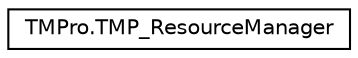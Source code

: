 digraph "Graphical Class Hierarchy"
{
 // LATEX_PDF_SIZE
  edge [fontname="Helvetica",fontsize="10",labelfontname="Helvetica",labelfontsize="10"];
  node [fontname="Helvetica",fontsize="10",shape=record];
  rankdir="LR";
  Node0 [label="TMPro.TMP_ResourceManager",height=0.2,width=0.4,color="black", fillcolor="white", style="filled",URL="$class_t_m_pro_1_1_t_m_p___resource_manager.html",tooltip=" "];
}
